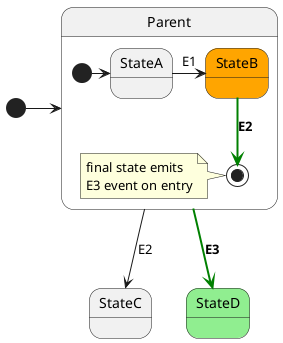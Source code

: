 @startuml

[*] -> Parent
Parent --> StateC: E2
Parent -[bold,#Green]-> StateD #LightGreen: **E3**

state Parent {
    state Final1 <<end>>

    [*] -> StateA
    StateA -> StateB #Orange: E1
    StateB -[bold,#Green]-> Final1: **E2**
    note left of Final1
        final state emits
        E3 event on entry
    end note
}

@enduml
